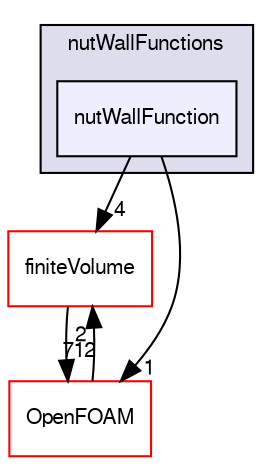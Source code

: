 digraph "src/turbulenceModels/incompressible/RAS/derivedFvPatchFields/wallFunctions/nutWallFunctions/nutWallFunction" {
  bgcolor=transparent;
  compound=true
  node [ fontsize="10", fontname="FreeSans"];
  edge [ labelfontsize="10", labelfontname="FreeSans"];
  subgraph clusterdir_e6c4b766df30dd85c0c3199d4ef110c8 {
    graph [ bgcolor="#ddddee", pencolor="black", label="nutWallFunctions" fontname="FreeSans", fontsize="10", URL="dir_e6c4b766df30dd85c0c3199d4ef110c8.html"]
  dir_08c3abfeca58425d65ab1e0573f6d291 [shape=box, label="nutWallFunction", style="filled", fillcolor="#eeeeff", pencolor="black", URL="dir_08c3abfeca58425d65ab1e0573f6d291.html"];
  }
  dir_9bd15774b555cf7259a6fa18f99fe99b [shape=box label="finiteVolume" color="red" URL="dir_9bd15774b555cf7259a6fa18f99fe99b.html"];
  dir_c5473ff19b20e6ec4dfe5c310b3778a8 [shape=box label="OpenFOAM" color="red" URL="dir_c5473ff19b20e6ec4dfe5c310b3778a8.html"];
  dir_9bd15774b555cf7259a6fa18f99fe99b->dir_c5473ff19b20e6ec4dfe5c310b3778a8 [headlabel="712", labeldistance=1.5 headhref="dir_000749_001732.html"];
  dir_c5473ff19b20e6ec4dfe5c310b3778a8->dir_9bd15774b555cf7259a6fa18f99fe99b [headlabel="2", labeldistance=1.5 headhref="dir_001732_000749.html"];
  dir_08c3abfeca58425d65ab1e0573f6d291->dir_9bd15774b555cf7259a6fa18f99fe99b [headlabel="4", labeldistance=1.5 headhref="dir_003005_000749.html"];
  dir_08c3abfeca58425d65ab1e0573f6d291->dir_c5473ff19b20e6ec4dfe5c310b3778a8 [headlabel="1", labeldistance=1.5 headhref="dir_003005_001732.html"];
}
